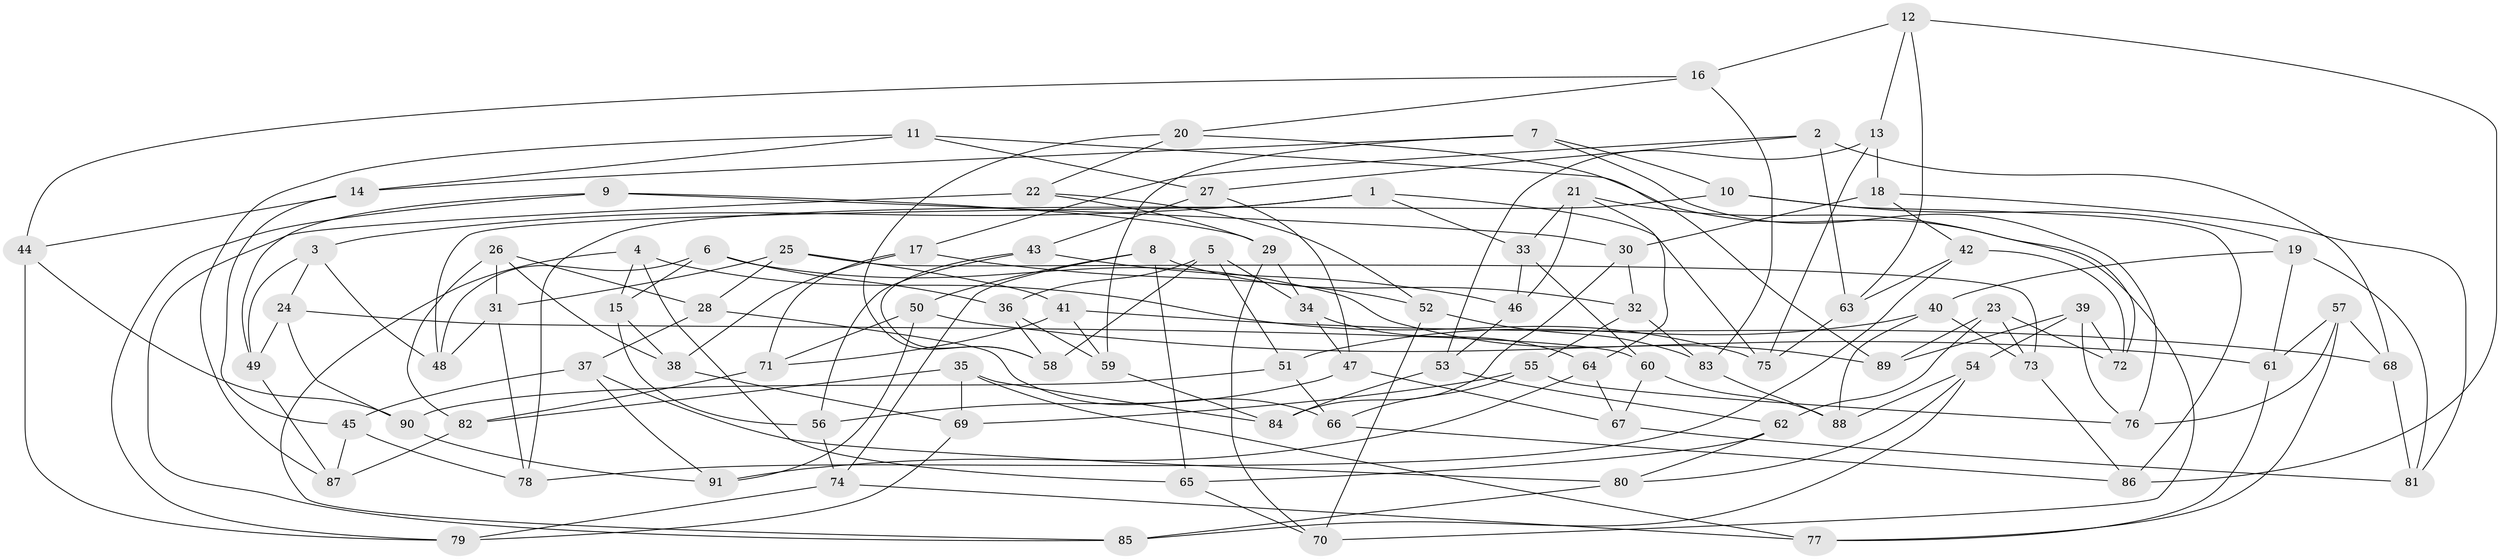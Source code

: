 // Generated by graph-tools (version 1.1) at 2025/16/03/09/25 04:16:23]
// undirected, 91 vertices, 182 edges
graph export_dot {
graph [start="1"]
  node [color=gray90,style=filled];
  1;
  2;
  3;
  4;
  5;
  6;
  7;
  8;
  9;
  10;
  11;
  12;
  13;
  14;
  15;
  16;
  17;
  18;
  19;
  20;
  21;
  22;
  23;
  24;
  25;
  26;
  27;
  28;
  29;
  30;
  31;
  32;
  33;
  34;
  35;
  36;
  37;
  38;
  39;
  40;
  41;
  42;
  43;
  44;
  45;
  46;
  47;
  48;
  49;
  50;
  51;
  52;
  53;
  54;
  55;
  56;
  57;
  58;
  59;
  60;
  61;
  62;
  63;
  64;
  65;
  66;
  67;
  68;
  69;
  70;
  71;
  72;
  73;
  74;
  75;
  76;
  77;
  78;
  79;
  80;
  81;
  82;
  83;
  84;
  85;
  86;
  87;
  88;
  89;
  90;
  91;
  1 -- 3;
  1 -- 75;
  1 -- 33;
  1 -- 48;
  2 -- 63;
  2 -- 68;
  2 -- 27;
  2 -- 17;
  3 -- 48;
  3 -- 24;
  3 -- 49;
  4 -- 15;
  4 -- 85;
  4 -- 65;
  4 -- 75;
  5 -- 36;
  5 -- 34;
  5 -- 51;
  5 -- 58;
  6 -- 15;
  6 -- 48;
  6 -- 36;
  6 -- 89;
  7 -- 10;
  7 -- 76;
  7 -- 14;
  7 -- 59;
  8 -- 32;
  8 -- 50;
  8 -- 65;
  8 -- 74;
  9 -- 29;
  9 -- 49;
  9 -- 30;
  9 -- 79;
  10 -- 86;
  10 -- 78;
  10 -- 19;
  11 -- 27;
  11 -- 87;
  11 -- 14;
  11 -- 72;
  12 -- 86;
  12 -- 13;
  12 -- 63;
  12 -- 16;
  13 -- 18;
  13 -- 75;
  13 -- 53;
  14 -- 44;
  14 -- 45;
  15 -- 38;
  15 -- 56;
  16 -- 83;
  16 -- 20;
  16 -- 44;
  17 -- 38;
  17 -- 52;
  17 -- 71;
  18 -- 30;
  18 -- 42;
  18 -- 81;
  19 -- 61;
  19 -- 81;
  19 -- 40;
  20 -- 89;
  20 -- 58;
  20 -- 22;
  21 -- 33;
  21 -- 46;
  21 -- 70;
  21 -- 64;
  22 -- 29;
  22 -- 52;
  22 -- 85;
  23 -- 73;
  23 -- 89;
  23 -- 72;
  23 -- 62;
  24 -- 49;
  24 -- 90;
  24 -- 60;
  25 -- 73;
  25 -- 41;
  25 -- 31;
  25 -- 28;
  26 -- 82;
  26 -- 38;
  26 -- 28;
  26 -- 31;
  27 -- 47;
  27 -- 43;
  28 -- 66;
  28 -- 37;
  29 -- 70;
  29 -- 34;
  30 -- 84;
  30 -- 32;
  31 -- 78;
  31 -- 48;
  32 -- 83;
  32 -- 55;
  33 -- 46;
  33 -- 60;
  34 -- 64;
  34 -- 47;
  35 -- 82;
  35 -- 84;
  35 -- 69;
  35 -- 77;
  36 -- 58;
  36 -- 59;
  37 -- 91;
  37 -- 80;
  37 -- 45;
  38 -- 69;
  39 -- 54;
  39 -- 89;
  39 -- 76;
  39 -- 72;
  40 -- 88;
  40 -- 51;
  40 -- 73;
  41 -- 59;
  41 -- 68;
  41 -- 71;
  42 -- 72;
  42 -- 63;
  42 -- 78;
  43 -- 46;
  43 -- 58;
  43 -- 56;
  44 -- 90;
  44 -- 79;
  45 -- 78;
  45 -- 87;
  46 -- 53;
  47 -- 67;
  47 -- 56;
  49 -- 87;
  50 -- 71;
  50 -- 91;
  50 -- 61;
  51 -- 90;
  51 -- 66;
  52 -- 83;
  52 -- 70;
  53 -- 84;
  53 -- 62;
  54 -- 85;
  54 -- 80;
  54 -- 88;
  55 -- 76;
  55 -- 69;
  55 -- 66;
  56 -- 74;
  57 -- 77;
  57 -- 68;
  57 -- 76;
  57 -- 61;
  59 -- 84;
  60 -- 88;
  60 -- 67;
  61 -- 77;
  62 -- 65;
  62 -- 80;
  63 -- 75;
  64 -- 91;
  64 -- 67;
  65 -- 70;
  66 -- 86;
  67 -- 81;
  68 -- 81;
  69 -- 79;
  71 -- 82;
  73 -- 86;
  74 -- 79;
  74 -- 77;
  80 -- 85;
  82 -- 87;
  83 -- 88;
  90 -- 91;
}
